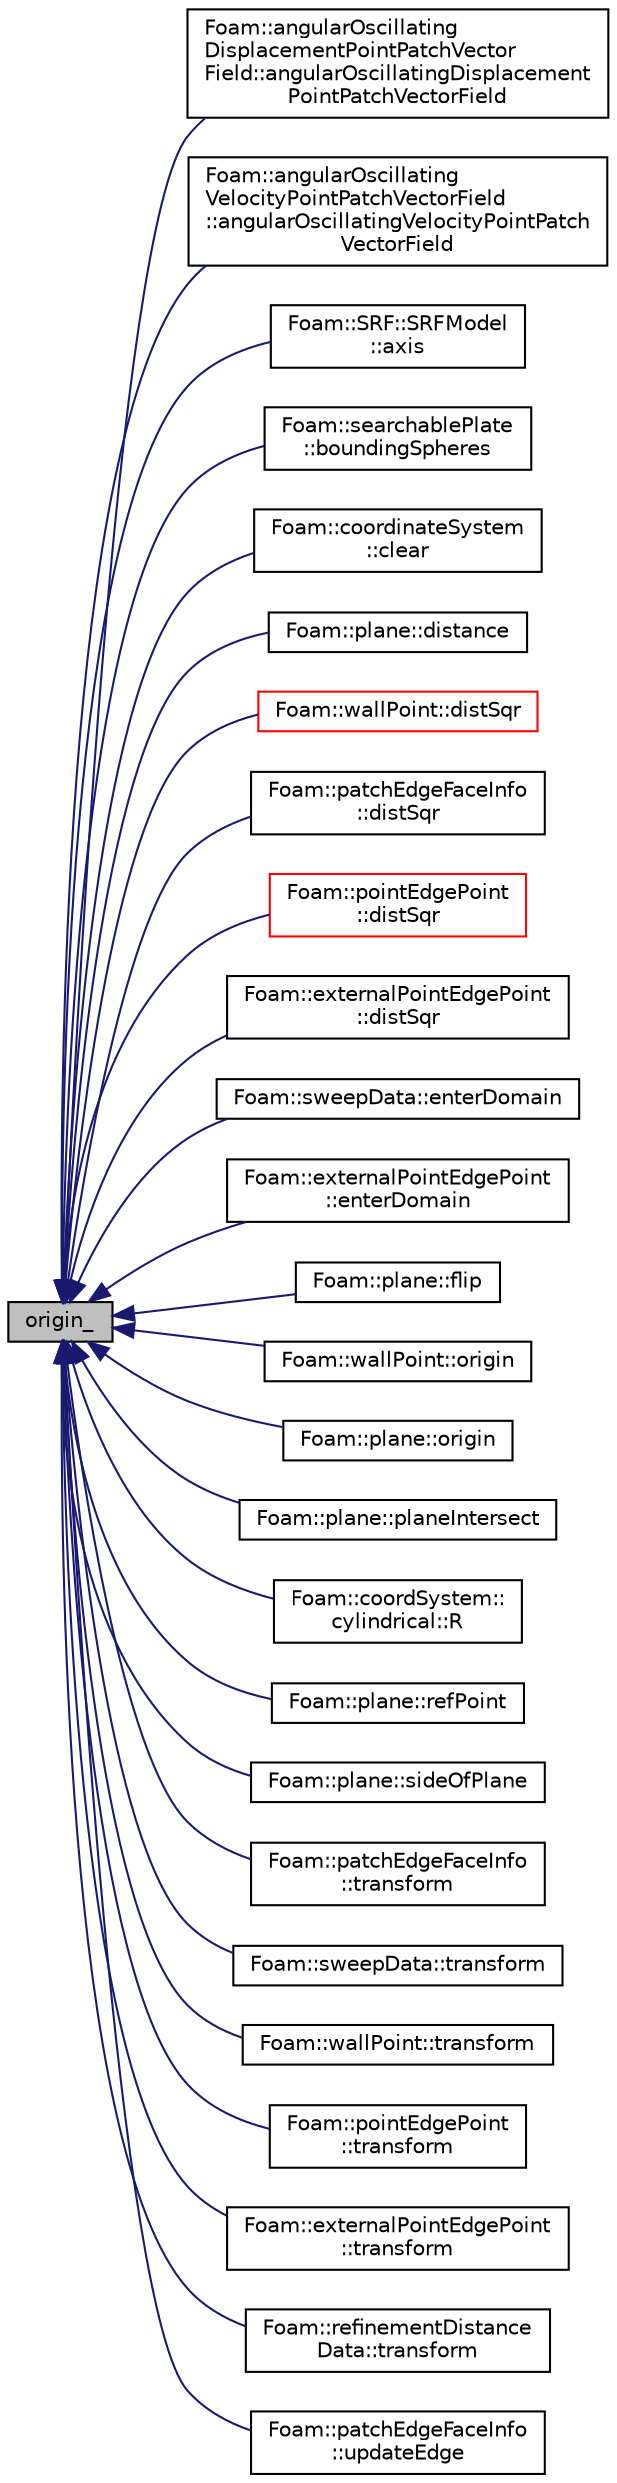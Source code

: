 digraph "origin_"
{
  bgcolor="transparent";
  edge [fontname="Helvetica",fontsize="10",labelfontname="Helvetica",labelfontsize="10"];
  node [fontname="Helvetica",fontsize="10",shape=record];
  rankdir="LR";
  Node1 [label="origin_",height=0.2,width=0.4,color="black", fillcolor="grey75", style="filled" fontcolor="black"];
  Node1 -> Node2 [dir="back",color="midnightblue",fontsize="10",style="solid",fontname="Helvetica"];
  Node2 [label="Foam::angularOscillating\lDisplacementPointPatchVector\lField::angularOscillatingDisplacement\lPointPatchVectorField",height=0.2,width=0.4,color="black",URL="$classFoam_1_1angularOscillatingDisplacementPointPatchVectorField.html#a1501352582debab88474342ddc0574ad",tooltip="Construct from patch and internal field. "];
  Node1 -> Node3 [dir="back",color="midnightblue",fontsize="10",style="solid",fontname="Helvetica"];
  Node3 [label="Foam::angularOscillating\lVelocityPointPatchVectorField\l::angularOscillatingVelocityPointPatch\lVectorField",height=0.2,width=0.4,color="black",URL="$classFoam_1_1angularOscillatingVelocityPointPatchVectorField.html#a89ae70699237685763ec0d413eee00b3",tooltip="Construct from patch and internal field. "];
  Node1 -> Node4 [dir="back",color="midnightblue",fontsize="10",style="solid",fontname="Helvetica"];
  Node4 [label="Foam::SRF::SRFModel\l::axis",height=0.2,width=0.4,color="black",URL="$classFoam_1_1SRF_1_1SRFModel.html#aa6cabce6511dc6ceac561be770d66f0c",tooltip="Return the axis of rotation. "];
  Node1 -> Node5 [dir="back",color="midnightblue",fontsize="10",style="solid",fontname="Helvetica"];
  Node5 [label="Foam::searchablePlate\l::boundingSpheres",height=0.2,width=0.4,color="black",URL="$classFoam_1_1searchablePlate.html#af4690dee4a2416d50cd4376b4f6fad03",tooltip="Get bounding spheres (centre and radius squared), one per element. "];
  Node1 -> Node6 [dir="back",color="midnightblue",fontsize="10",style="solid",fontname="Helvetica"];
  Node6 [label="Foam::coordinateSystem\l::clear",height=0.2,width=0.4,color="black",URL="$classFoam_1_1coordinateSystem.html#ac8bb3912a3ce86b15842e79d0b421204",tooltip="Reset origin and rotation to an identity coordinateSystem. "];
  Node1 -> Node7 [dir="back",color="midnightblue",fontsize="10",style="solid",fontname="Helvetica"];
  Node7 [label="Foam::plane::distance",height=0.2,width=0.4,color="black",URL="$classFoam_1_1plane.html#a623f331f1e24fb59768ace0c38249254",tooltip="Return distance (magnitude) from the given point to the plane. "];
  Node1 -> Node8 [dir="back",color="midnightblue",fontsize="10",style="solid",fontname="Helvetica"];
  Node8 [label="Foam::wallPoint::distSqr",height=0.2,width=0.4,color="red",URL="$classFoam_1_1wallPoint.html#ac1a8de0611898f903abb556870a79745"];
  Node1 -> Node9 [dir="back",color="midnightblue",fontsize="10",style="solid",fontname="Helvetica"];
  Node9 [label="Foam::patchEdgeFaceInfo\l::distSqr",height=0.2,width=0.4,color="black",URL="$classFoam_1_1patchEdgeFaceInfo.html#ac1a8de0611898f903abb556870a79745"];
  Node1 -> Node10 [dir="back",color="midnightblue",fontsize="10",style="solid",fontname="Helvetica"];
  Node10 [label="Foam::pointEdgePoint\l::distSqr",height=0.2,width=0.4,color="red",URL="$classFoam_1_1pointEdgePoint.html#ac1a8de0611898f903abb556870a79745"];
  Node1 -> Node11 [dir="back",color="midnightblue",fontsize="10",style="solid",fontname="Helvetica"];
  Node11 [label="Foam::externalPointEdgePoint\l::distSqr",height=0.2,width=0.4,color="black",URL="$classFoam_1_1externalPointEdgePoint.html#ac1a8de0611898f903abb556870a79745"];
  Node1 -> Node12 [dir="back",color="midnightblue",fontsize="10",style="solid",fontname="Helvetica"];
  Node12 [label="Foam::sweepData::enterDomain",height=0.2,width=0.4,color="black",URL="$classFoam_1_1sweepData.html#a30e56f2d774aeb55f5bab9973ba1c96c",tooltip="Reverse of leaveDomain. "];
  Node1 -> Node13 [dir="back",color="midnightblue",fontsize="10",style="solid",fontname="Helvetica"];
  Node13 [label="Foam::externalPointEdgePoint\l::enterDomain",height=0.2,width=0.4,color="black",URL="$classFoam_1_1externalPointEdgePoint.html#aa3ea75387d5e04a9c56b7c79c9827639",tooltip="Convert relative origin to absolute by adding entering point. "];
  Node1 -> Node14 [dir="back",color="midnightblue",fontsize="10",style="solid",fontname="Helvetica"];
  Node14 [label="Foam::plane::flip",height=0.2,width=0.4,color="black",URL="$classFoam_1_1plane.html#a126cb0362ae2e7935520fb27343bad31",tooltip="Flip the plane by reversing the normal. "];
  Node1 -> Node15 [dir="back",color="midnightblue",fontsize="10",style="solid",fontname="Helvetica"];
  Node15 [label="Foam::wallPoint::origin",height=0.2,width=0.4,color="black",URL="$classFoam_1_1wallPoint.html#a60ba262cffb86ec76457d98d72265134"];
  Node1 -> Node16 [dir="back",color="midnightblue",fontsize="10",style="solid",fontname="Helvetica"];
  Node16 [label="Foam::plane::origin",height=0.2,width=0.4,color="black",URL="$classFoam_1_1plane.html#a60ba262cffb86ec76457d98d72265134",tooltip="The plane base point, for modification. "];
  Node1 -> Node17 [dir="back",color="midnightblue",fontsize="10",style="solid",fontname="Helvetica"];
  Node17 [label="Foam::plane::planeIntersect",height=0.2,width=0.4,color="black",URL="$classFoam_1_1plane.html#ae7646f3f017d53cda9ab5c43ffcc5bd3",tooltip="Return the cutting line between this plane and another. "];
  Node1 -> Node18 [dir="back",color="midnightblue",fontsize="10",style="solid",fontname="Helvetica"];
  Node18 [label="Foam::coordSystem::\lcylindrical::R",height=0.2,width=0.4,color="black",URL="$classFoam_1_1coordSystem_1_1cylindrical.html#a06ae4c28bb296e8f9970240e97f633a8",tooltip="Position-dependent rotation tensor at a single point. "];
  Node1 -> Node19 [dir="back",color="midnightblue",fontsize="10",style="solid",fontname="Helvetica"];
  Node19 [label="Foam::plane::refPoint",height=0.2,width=0.4,color="black",URL="$classFoam_1_1plane.html#a41c154f0a16ab9c0bab040861fe786d5",tooltip="The plane base point (same as origin) "];
  Node1 -> Node20 [dir="back",color="midnightblue",fontsize="10",style="solid",fontname="Helvetica"];
  Node20 [label="Foam::plane::sideOfPlane",height=0.2,width=0.4,color="black",URL="$classFoam_1_1plane.html#a3d2d9878e8135318d3d03c634fbe15b5",tooltip="Return the side of the plane that the point is on. "];
  Node1 -> Node21 [dir="back",color="midnightblue",fontsize="10",style="solid",fontname="Helvetica"];
  Node21 [label="Foam::patchEdgeFaceInfo\l::transform",height=0.2,width=0.4,color="black",URL="$classFoam_1_1patchEdgeFaceInfo.html#aef9a3156275615e3202fc1766b20124e",tooltip="Apply rotation matrix. "];
  Node1 -> Node22 [dir="back",color="midnightblue",fontsize="10",style="solid",fontname="Helvetica"];
  Node22 [label="Foam::sweepData::transform",height=0.2,width=0.4,color="black",URL="$classFoam_1_1sweepData.html#a1d0884150bd9803c4d28ebaecce97692",tooltip="Apply rotation matrix to any coordinates. "];
  Node1 -> Node23 [dir="back",color="midnightblue",fontsize="10",style="solid",fontname="Helvetica"];
  Node23 [label="Foam::wallPoint::transform",height=0.2,width=0.4,color="black",URL="$classFoam_1_1wallPoint.html#a1d0884150bd9803c4d28ebaecce97692",tooltip="Apply rotation matrix to any coordinates. "];
  Node1 -> Node24 [dir="back",color="midnightblue",fontsize="10",style="solid",fontname="Helvetica"];
  Node24 [label="Foam::pointEdgePoint\l::transform",height=0.2,width=0.4,color="black",URL="$classFoam_1_1pointEdgePoint.html#a972cad5e4f03f84eb3a404ea8a8dc5c7",tooltip="Apply rotation matrix to origin. "];
  Node1 -> Node25 [dir="back",color="midnightblue",fontsize="10",style="solid",fontname="Helvetica"];
  Node25 [label="Foam::externalPointEdgePoint\l::transform",height=0.2,width=0.4,color="black",URL="$classFoam_1_1externalPointEdgePoint.html#a972cad5e4f03f84eb3a404ea8a8dc5c7",tooltip="Apply rotation matrix to origin. "];
  Node1 -> Node26 [dir="back",color="midnightblue",fontsize="10",style="solid",fontname="Helvetica"];
  Node26 [label="Foam::refinementDistance\lData::transform",height=0.2,width=0.4,color="black",URL="$classFoam_1_1refinementDistanceData.html#aed2b737758d1e2ae18db7bb1278e1747",tooltip="Apply rotation matrix to any coordinates. "];
  Node1 -> Node27 [dir="back",color="midnightblue",fontsize="10",style="solid",fontname="Helvetica"];
  Node27 [label="Foam::patchEdgeFaceInfo\l::updateEdge",height=0.2,width=0.4,color="black",URL="$classFoam_1_1patchEdgeFaceInfo.html#a1759413fb3f951dccc62374728b260a3",tooltip="Influence of face on edge. "];
}
